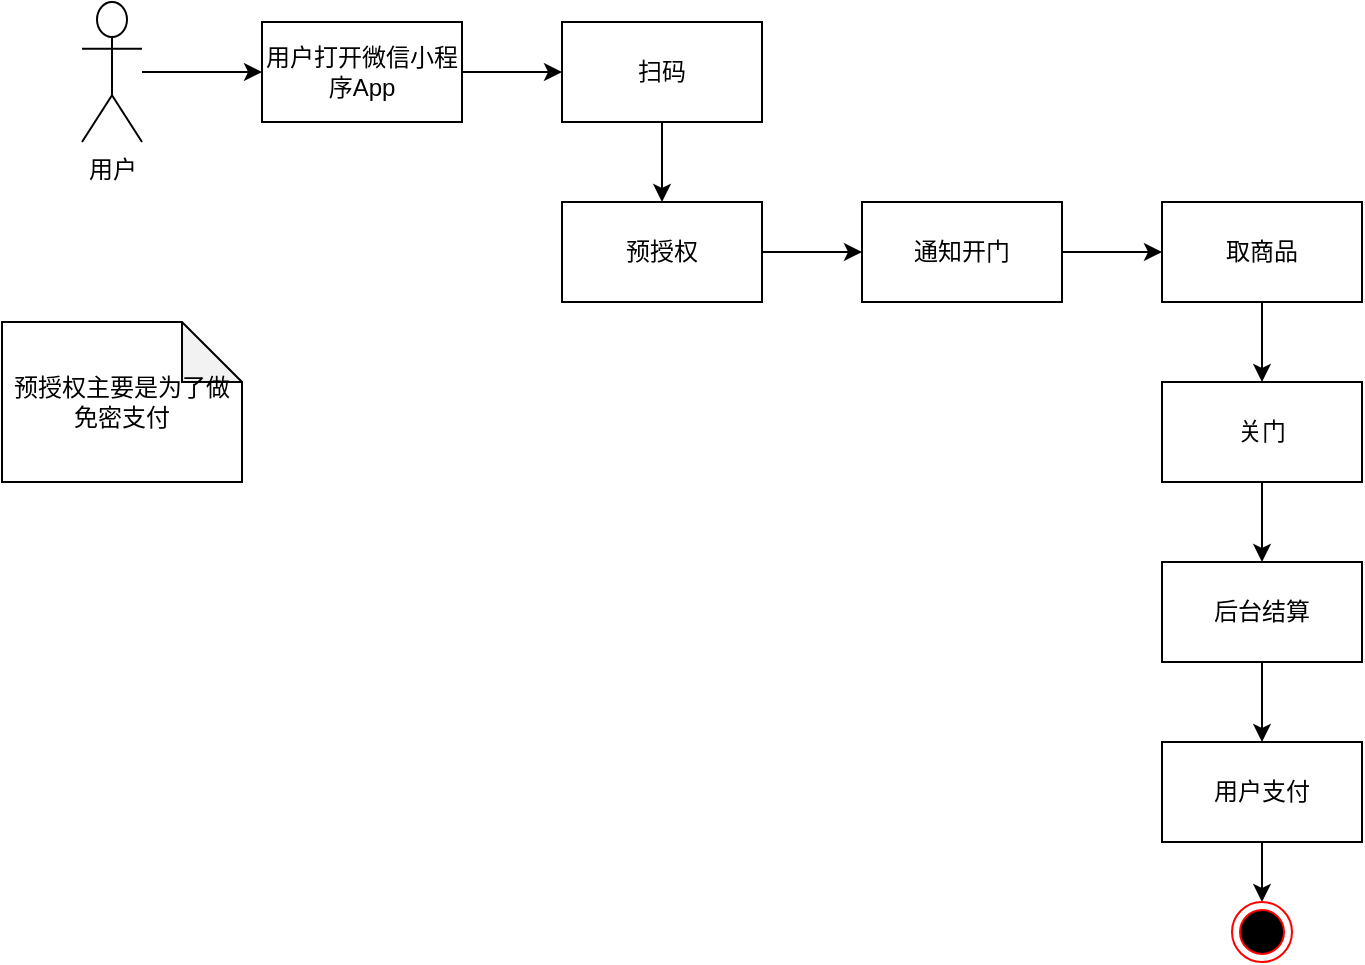 <mxfile version="21.1.4" type="github">
  <diagram name="第 1 页" id="ieGIC2GUTSF_dJ4SK5-p">
    <mxGraphModel dx="1050" dy="549" grid="1" gridSize="10" guides="1" tooltips="1" connect="1" arrows="1" fold="1" page="1" pageScale="1" pageWidth="827" pageHeight="1169" math="0" shadow="0">
      <root>
        <mxCell id="0" />
        <mxCell id="1" parent="0" />
        <mxCell id="OgydlIfcIWUuVXgb3Rpq-13" style="edgeStyle=orthogonalEdgeStyle;rounded=0;orthogonalLoop=1;jettySize=auto;html=1;entryX=0;entryY=0.5;entryDx=0;entryDy=0;" edge="1" parent="1" source="OgydlIfcIWUuVXgb3Rpq-7" target="OgydlIfcIWUuVXgb3Rpq-10">
          <mxGeometry relative="1" as="geometry" />
        </mxCell>
        <mxCell id="OgydlIfcIWUuVXgb3Rpq-7" value="用户打开微信小程序App" style="rounded=0;whiteSpace=wrap;html=1;" vertex="1" parent="1">
          <mxGeometry x="130" y="90" width="100" height="50" as="geometry" />
        </mxCell>
        <mxCell id="OgydlIfcIWUuVXgb3Rpq-12" style="edgeStyle=orthogonalEdgeStyle;rounded=0;orthogonalLoop=1;jettySize=auto;html=1;entryX=0;entryY=0.5;entryDx=0;entryDy=0;" edge="1" parent="1" source="OgydlIfcIWUuVXgb3Rpq-8" target="OgydlIfcIWUuVXgb3Rpq-7">
          <mxGeometry relative="1" as="geometry" />
        </mxCell>
        <mxCell id="OgydlIfcIWUuVXgb3Rpq-8" value="用户" style="shape=umlActor;verticalLabelPosition=bottom;verticalAlign=top;html=1;" vertex="1" parent="1">
          <mxGeometry x="40" y="80" width="30" height="70" as="geometry" />
        </mxCell>
        <mxCell id="OgydlIfcIWUuVXgb3Rpq-14" style="edgeStyle=orthogonalEdgeStyle;rounded=0;orthogonalLoop=1;jettySize=auto;html=1;entryX=0.5;entryY=0;entryDx=0;entryDy=0;" edge="1" parent="1" source="OgydlIfcIWUuVXgb3Rpq-10" target="OgydlIfcIWUuVXgb3Rpq-11">
          <mxGeometry relative="1" as="geometry" />
        </mxCell>
        <mxCell id="OgydlIfcIWUuVXgb3Rpq-10" value="扫码" style="rounded=0;whiteSpace=wrap;html=1;" vertex="1" parent="1">
          <mxGeometry x="280" y="90" width="100" height="50" as="geometry" />
        </mxCell>
        <mxCell id="OgydlIfcIWUuVXgb3Rpq-23" style="edgeStyle=orthogonalEdgeStyle;rounded=0;orthogonalLoop=1;jettySize=auto;html=1;entryX=0;entryY=0.5;entryDx=0;entryDy=0;" edge="1" parent="1" source="OgydlIfcIWUuVXgb3Rpq-11" target="OgydlIfcIWUuVXgb3Rpq-15">
          <mxGeometry relative="1" as="geometry" />
        </mxCell>
        <mxCell id="OgydlIfcIWUuVXgb3Rpq-11" value="预授权" style="rounded=0;whiteSpace=wrap;html=1;" vertex="1" parent="1">
          <mxGeometry x="280" y="180" width="100" height="50" as="geometry" />
        </mxCell>
        <mxCell id="OgydlIfcIWUuVXgb3Rpq-24" style="edgeStyle=orthogonalEdgeStyle;rounded=0;orthogonalLoop=1;jettySize=auto;html=1;entryX=0;entryY=0.5;entryDx=0;entryDy=0;" edge="1" parent="1" source="OgydlIfcIWUuVXgb3Rpq-15" target="OgydlIfcIWUuVXgb3Rpq-16">
          <mxGeometry relative="1" as="geometry" />
        </mxCell>
        <mxCell id="OgydlIfcIWUuVXgb3Rpq-15" value="通知开门" style="rounded=0;whiteSpace=wrap;html=1;" vertex="1" parent="1">
          <mxGeometry x="430" y="180" width="100" height="50" as="geometry" />
        </mxCell>
        <mxCell id="OgydlIfcIWUuVXgb3Rpq-25" style="edgeStyle=orthogonalEdgeStyle;rounded=0;orthogonalLoop=1;jettySize=auto;html=1;entryX=0.5;entryY=0;entryDx=0;entryDy=0;" edge="1" parent="1" source="OgydlIfcIWUuVXgb3Rpq-16" target="OgydlIfcIWUuVXgb3Rpq-17">
          <mxGeometry relative="1" as="geometry" />
        </mxCell>
        <mxCell id="OgydlIfcIWUuVXgb3Rpq-16" value="取商品" style="rounded=0;whiteSpace=wrap;html=1;" vertex="1" parent="1">
          <mxGeometry x="580" y="180" width="100" height="50" as="geometry" />
        </mxCell>
        <mxCell id="OgydlIfcIWUuVXgb3Rpq-26" style="edgeStyle=orthogonalEdgeStyle;rounded=0;orthogonalLoop=1;jettySize=auto;html=1;entryX=0.5;entryY=0;entryDx=0;entryDy=0;" edge="1" parent="1" source="OgydlIfcIWUuVXgb3Rpq-17" target="OgydlIfcIWUuVXgb3Rpq-18">
          <mxGeometry relative="1" as="geometry" />
        </mxCell>
        <mxCell id="OgydlIfcIWUuVXgb3Rpq-17" value="关门" style="rounded=0;whiteSpace=wrap;html=1;" vertex="1" parent="1">
          <mxGeometry x="580" y="270" width="100" height="50" as="geometry" />
        </mxCell>
        <mxCell id="OgydlIfcIWUuVXgb3Rpq-27" style="edgeStyle=orthogonalEdgeStyle;rounded=0;orthogonalLoop=1;jettySize=auto;html=1;entryX=0.5;entryY=0;entryDx=0;entryDy=0;" edge="1" parent="1" source="OgydlIfcIWUuVXgb3Rpq-18" target="OgydlIfcIWUuVXgb3Rpq-19">
          <mxGeometry relative="1" as="geometry" />
        </mxCell>
        <mxCell id="OgydlIfcIWUuVXgb3Rpq-18" value="后台结算" style="rounded=0;whiteSpace=wrap;html=1;" vertex="1" parent="1">
          <mxGeometry x="580" y="360" width="100" height="50" as="geometry" />
        </mxCell>
        <mxCell id="OgydlIfcIWUuVXgb3Rpq-28" style="edgeStyle=orthogonalEdgeStyle;rounded=0;orthogonalLoop=1;jettySize=auto;html=1;exitX=0.5;exitY=1;exitDx=0;exitDy=0;entryX=0.5;entryY=0;entryDx=0;entryDy=0;" edge="1" parent="1" source="OgydlIfcIWUuVXgb3Rpq-19" target="OgydlIfcIWUuVXgb3Rpq-21">
          <mxGeometry relative="1" as="geometry" />
        </mxCell>
        <mxCell id="OgydlIfcIWUuVXgb3Rpq-19" value="用户支付" style="rounded=0;whiteSpace=wrap;html=1;" vertex="1" parent="1">
          <mxGeometry x="580" y="450" width="100" height="50" as="geometry" />
        </mxCell>
        <mxCell id="OgydlIfcIWUuVXgb3Rpq-21" value="" style="ellipse;html=1;shape=endState;fillColor=#000000;strokeColor=#ff0000;" vertex="1" parent="1">
          <mxGeometry x="615" y="530" width="30" height="30" as="geometry" />
        </mxCell>
        <mxCell id="OgydlIfcIWUuVXgb3Rpq-29" value="预授权主要是为了做免密支付" style="shape=note;whiteSpace=wrap;html=1;backgroundOutline=1;darkOpacity=0.05;" vertex="1" parent="1">
          <mxGeometry y="240" width="120" height="80" as="geometry" />
        </mxCell>
      </root>
    </mxGraphModel>
  </diagram>
</mxfile>
